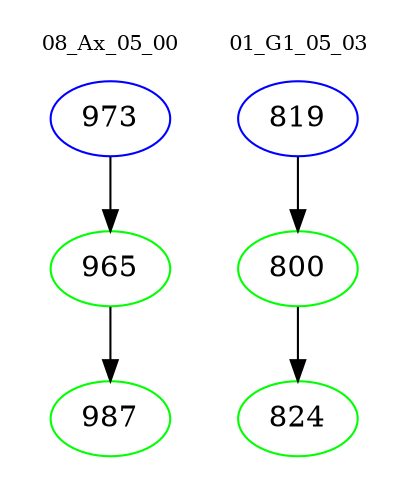 digraph{
subgraph cluster_0 {
color = white
label = "08_Ax_05_00";
fontsize=10;
T0_973 [label="973", color="blue"]
T0_973 -> T0_965 [color="black"]
T0_965 [label="965", color="green"]
T0_965 -> T0_987 [color="black"]
T0_987 [label="987", color="green"]
}
subgraph cluster_1 {
color = white
label = "01_G1_05_03";
fontsize=10;
T1_819 [label="819", color="blue"]
T1_819 -> T1_800 [color="black"]
T1_800 [label="800", color="green"]
T1_800 -> T1_824 [color="black"]
T1_824 [label="824", color="green"]
}
}
